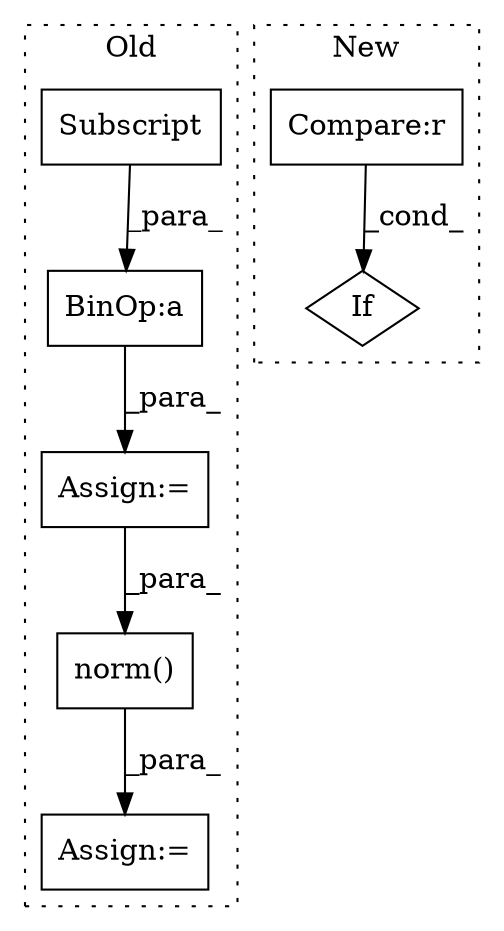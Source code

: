 digraph G {
subgraph cluster0 {
1 [label="norm()" a="75" s="39328,39339" l="10,1" shape="box"];
4 [label="Assign:=" a="68" s="39325" l="3" shape="box"];
5 [label="Assign:=" a="68" s="39181" l="3" shape="box"];
6 [label="BinOp:a" a="82" s="39079" l="3" shape="box"];
7 [label="Subscript" a="63" s="39082,0" l="24,0" shape="box"];
label = "Old";
style="dotted";
}
subgraph cluster1 {
2 [label="If" a="96" s="40087" l="3" shape="diamond"];
3 [label="Compare:r" a="40" s="40090" l="17" shape="box"];
label = "New";
style="dotted";
}
1 -> 4 [label="_para_"];
3 -> 2 [label="_cond_"];
5 -> 1 [label="_para_"];
6 -> 5 [label="_para_"];
7 -> 6 [label="_para_"];
}